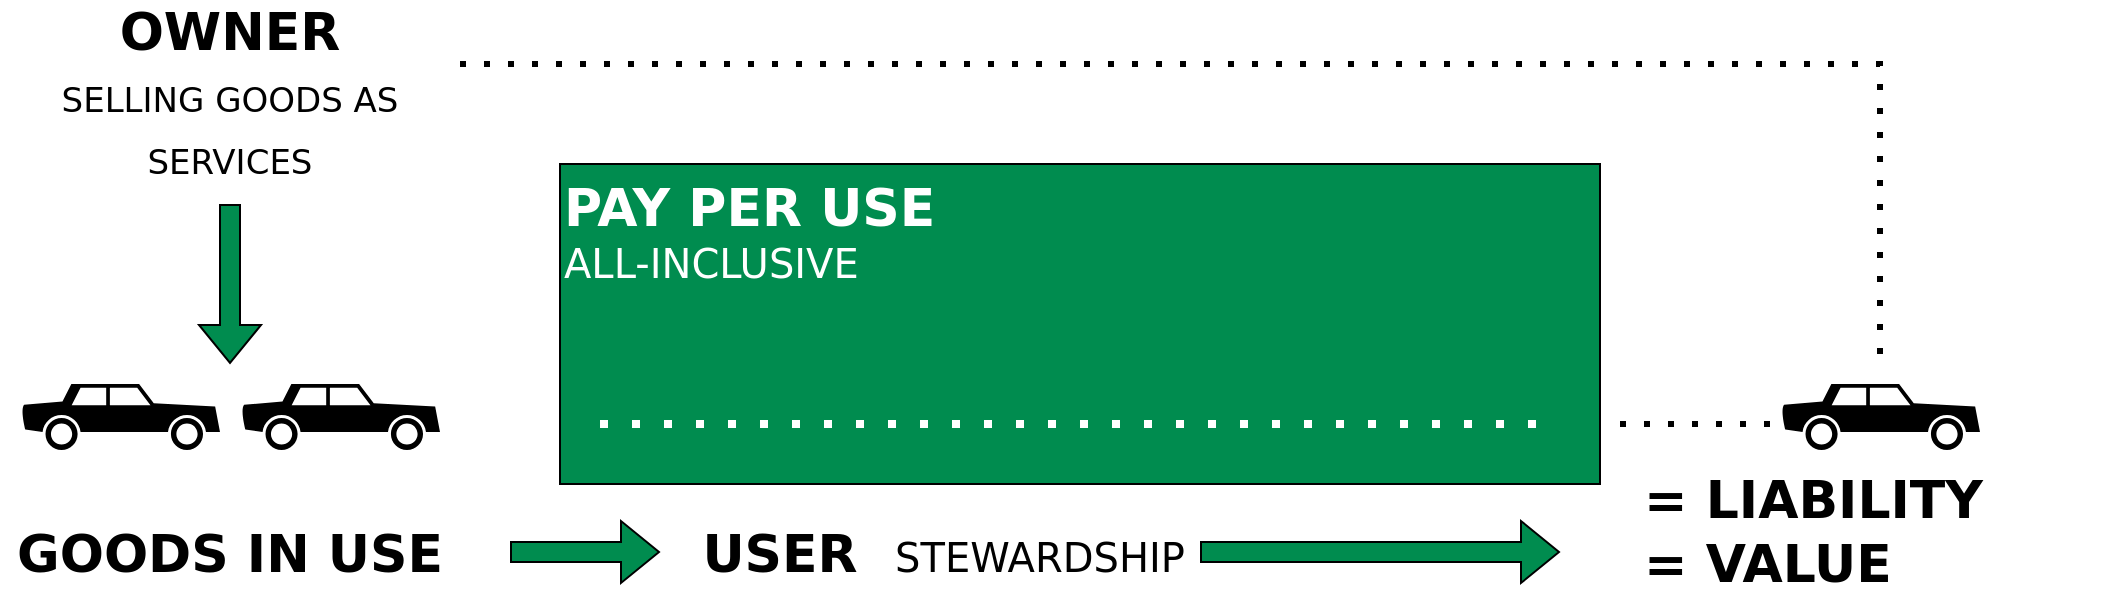 <mxfile version="16.5.1" type="device"><diagram id="MyiaZnj0r9i2qbXwKV2A" name="Page-1"><mxGraphModel dx="1394" dy="817" grid="1" gridSize="10" guides="1" tooltips="1" connect="1" arrows="1" fold="1" page="1" pageScale="1" pageWidth="1169" pageHeight="827" math="0" shadow="0"><root><mxCell id="0"/><mxCell id="1" parent="0"/><mxCell id="h1uBpdR-xi0cJoMzSoFc-1" value="&lt;div style=&quot;font-size: 26px&quot;&gt;&lt;span style=&quot;font-size: 26px&quot;&gt;&lt;font style=&quot;font-size: 26px&quot; color=&quot;#ffffff&quot;&gt;&lt;b&gt;PAY PER USE&lt;/b&gt;&lt;/font&gt;&lt;/span&gt;&lt;/div&gt;&lt;font color=&quot;#ffffff&quot; size=&quot;1&quot;&gt;&lt;div style=&quot;font-size: 20px&quot;&gt;ALL-INCLUSIVE&lt;/div&gt;&lt;/font&gt;" style="rounded=0;whiteSpace=wrap;html=1;fillColor=#008C4F;verticalAlign=top;fontFamily=Dejavu Sans;fontSize=26;align=left;" vertex="1" parent="1"><mxGeometry x="330" y="170" width="520" height="160" as="geometry"/></mxCell><mxCell id="h1uBpdR-xi0cJoMzSoFc-2" value="" style="shape=mxgraph.signs.transportation.car_2;html=1;pointerEvents=1;fillColor=#000000;strokeColor=none;verticalLabelPosition=bottom;verticalAlign=top;align=center;fontFamily=Dejavu Sans;fontSize=26;fontColor=#FFFFFF;flipH=1;" vertex="1" parent="1"><mxGeometry x="60" y="280" width="100" height="33" as="geometry"/></mxCell><mxCell id="h1uBpdR-xi0cJoMzSoFc-3" value="" style="shape=mxgraph.signs.transportation.car_2;html=1;pointerEvents=1;fillColor=#000000;strokeColor=none;verticalLabelPosition=bottom;verticalAlign=top;align=center;fontFamily=Dejavu Sans;fontSize=26;fontColor=#FFFFFF;flipH=1;" vertex="1" parent="1"><mxGeometry x="170" y="280" width="100" height="33" as="geometry"/></mxCell><mxCell id="h1uBpdR-xi0cJoMzSoFc-4" value="" style="shape=flexArrow;endArrow=classic;html=1;rounded=0;fontFamily=Dejavu Sans;fontSize=26;fontColor=#FFFFFF;fillColor=#008C4F;" edge="1" parent="1"><mxGeometry width="50" height="50" relative="1" as="geometry"><mxPoint x="165" y="190" as="sourcePoint"/><mxPoint x="165" y="270" as="targetPoint"/></mxGeometry></mxCell><mxCell id="h1uBpdR-xi0cJoMzSoFc-5" value="" style="endArrow=none;dashed=1;html=1;dashPattern=1 3;strokeWidth=4;rounded=0;fontFamily=Dejavu Sans;fontSize=26;fontColor=#FFFFFF;fillColor=#008C4F;strokeColor=#FFFFFF;" edge="1" parent="1"><mxGeometry width="50" height="50" relative="1" as="geometry"><mxPoint x="350" y="300" as="sourcePoint"/><mxPoint x="820" y="300" as="targetPoint"/></mxGeometry></mxCell><mxCell id="h1uBpdR-xi0cJoMzSoFc-6" value="" style="endArrow=none;dashed=1;html=1;dashPattern=1 3;strokeWidth=3;rounded=0;fontFamily=Dejavu Sans;fontSize=26;fontColor=#FFFFFF;fillColor=#008C4F;" edge="1" parent="1"><mxGeometry width="50" height="50" relative="1" as="geometry"><mxPoint x="860" y="300" as="sourcePoint"/><mxPoint x="940" y="300" as="targetPoint"/></mxGeometry></mxCell><mxCell id="h1uBpdR-xi0cJoMzSoFc-7" value="&lt;b&gt;OWNER&lt;/b&gt;&lt;br&gt;&lt;font style=&quot;font-size: 17px&quot;&gt;SELLING GOODS AS SERVICES&lt;/font&gt;" style="text;html=1;strokeColor=none;fillColor=none;align=center;verticalAlign=middle;whiteSpace=wrap;rounded=0;fontFamily=Dejavu Sans;fontSize=26;fontColor=#000000;" vertex="1" parent="1"><mxGeometry x="50" y="120" width="230" height="30" as="geometry"/></mxCell><mxCell id="h1uBpdR-xi0cJoMzSoFc-8" value="&lt;b&gt;GOODS IN USE&lt;/b&gt;" style="text;html=1;strokeColor=none;fillColor=none;align=center;verticalAlign=middle;whiteSpace=wrap;rounded=0;fontFamily=Dejavu Sans;fontSize=26;fontColor=#000000;" vertex="1" parent="1"><mxGeometry x="50" y="350" width="230" height="30" as="geometry"/></mxCell><mxCell id="h1uBpdR-xi0cJoMzSoFc-9" value="" style="shape=flexArrow;endArrow=classic;html=1;rounded=0;fontFamily=Dejavu Sans;fontSize=26;fontColor=#FFFFFF;fillColor=#008C4F;" edge="1" parent="1"><mxGeometry width="50" height="50" relative="1" as="geometry"><mxPoint x="305" y="364" as="sourcePoint"/><mxPoint x="380" y="364" as="targetPoint"/></mxGeometry></mxCell><mxCell id="h1uBpdR-xi0cJoMzSoFc-10" value="&lt;b&gt;USER&lt;/b&gt;" style="text;html=1;strokeColor=none;fillColor=none;align=center;verticalAlign=middle;whiteSpace=wrap;rounded=0;fontFamily=Dejavu Sans;fontSize=26;fontColor=#000000;" vertex="1" parent="1"><mxGeometry x="390" y="350" width="100" height="30" as="geometry"/></mxCell><mxCell id="h1uBpdR-xi0cJoMzSoFc-11" value="&lt;font style=&quot;font-size: 20px&quot;&gt;STEWARDSHIP&lt;/font&gt;" style="text;html=1;strokeColor=none;fillColor=none;align=center;verticalAlign=middle;whiteSpace=wrap;rounded=0;fontFamily=Dejavu Sans;fontSize=26;fontColor=#000000;" vertex="1" parent="1"><mxGeometry x="520" y="350" width="100" height="30" as="geometry"/></mxCell><mxCell id="h1uBpdR-xi0cJoMzSoFc-12" value="" style="shape=flexArrow;endArrow=classic;html=1;rounded=0;fontFamily=Dejavu Sans;fontSize=26;fontColor=#FFFFFF;fillColor=#008C4F;" edge="1" parent="1"><mxGeometry width="50" height="50" relative="1" as="geometry"><mxPoint x="650" y="364" as="sourcePoint"/><mxPoint x="830" y="364" as="targetPoint"/></mxGeometry></mxCell><mxCell id="h1uBpdR-xi0cJoMzSoFc-13" value="&lt;b&gt;= LIABILITY&lt;br&gt;= VALUE&lt;br&gt;&lt;/b&gt;" style="text;html=1;strokeColor=none;fillColor=none;align=left;verticalAlign=middle;whiteSpace=wrap;rounded=0;fontFamily=Dejavu Sans;fontSize=26;fontColor=#000000;" vertex="1" parent="1"><mxGeometry x="870" y="339" width="230" height="30" as="geometry"/></mxCell><mxCell id="h1uBpdR-xi0cJoMzSoFc-14" value="" style="shape=mxgraph.signs.transportation.car_2;html=1;pointerEvents=1;fillColor=#000000;strokeColor=none;verticalLabelPosition=bottom;verticalAlign=top;align=center;fontFamily=Dejavu Sans;fontSize=26;fontColor=#FFFFFF;flipH=1;" vertex="1" parent="1"><mxGeometry x="940" y="280" width="100" height="33" as="geometry"/></mxCell><mxCell id="h1uBpdR-xi0cJoMzSoFc-15" value="" style="endArrow=none;dashed=1;html=1;dashPattern=1 3;strokeWidth=3;rounded=0;fontFamily=Dejavu Sans;fontSize=20;fontColor=#000000;fillColor=#008C4F;exitX=1;exitY=0;exitDx=0;exitDy=0;" edge="1" parent="1" source="h1uBpdR-xi0cJoMzSoFc-7"><mxGeometry width="50" height="50" relative="1" as="geometry"><mxPoint x="990" y="120" as="sourcePoint"/><mxPoint x="990" y="270" as="targetPoint"/><Array as="points"><mxPoint x="990" y="120"/></Array></mxGeometry></mxCell></root></mxGraphModel></diagram></mxfile>